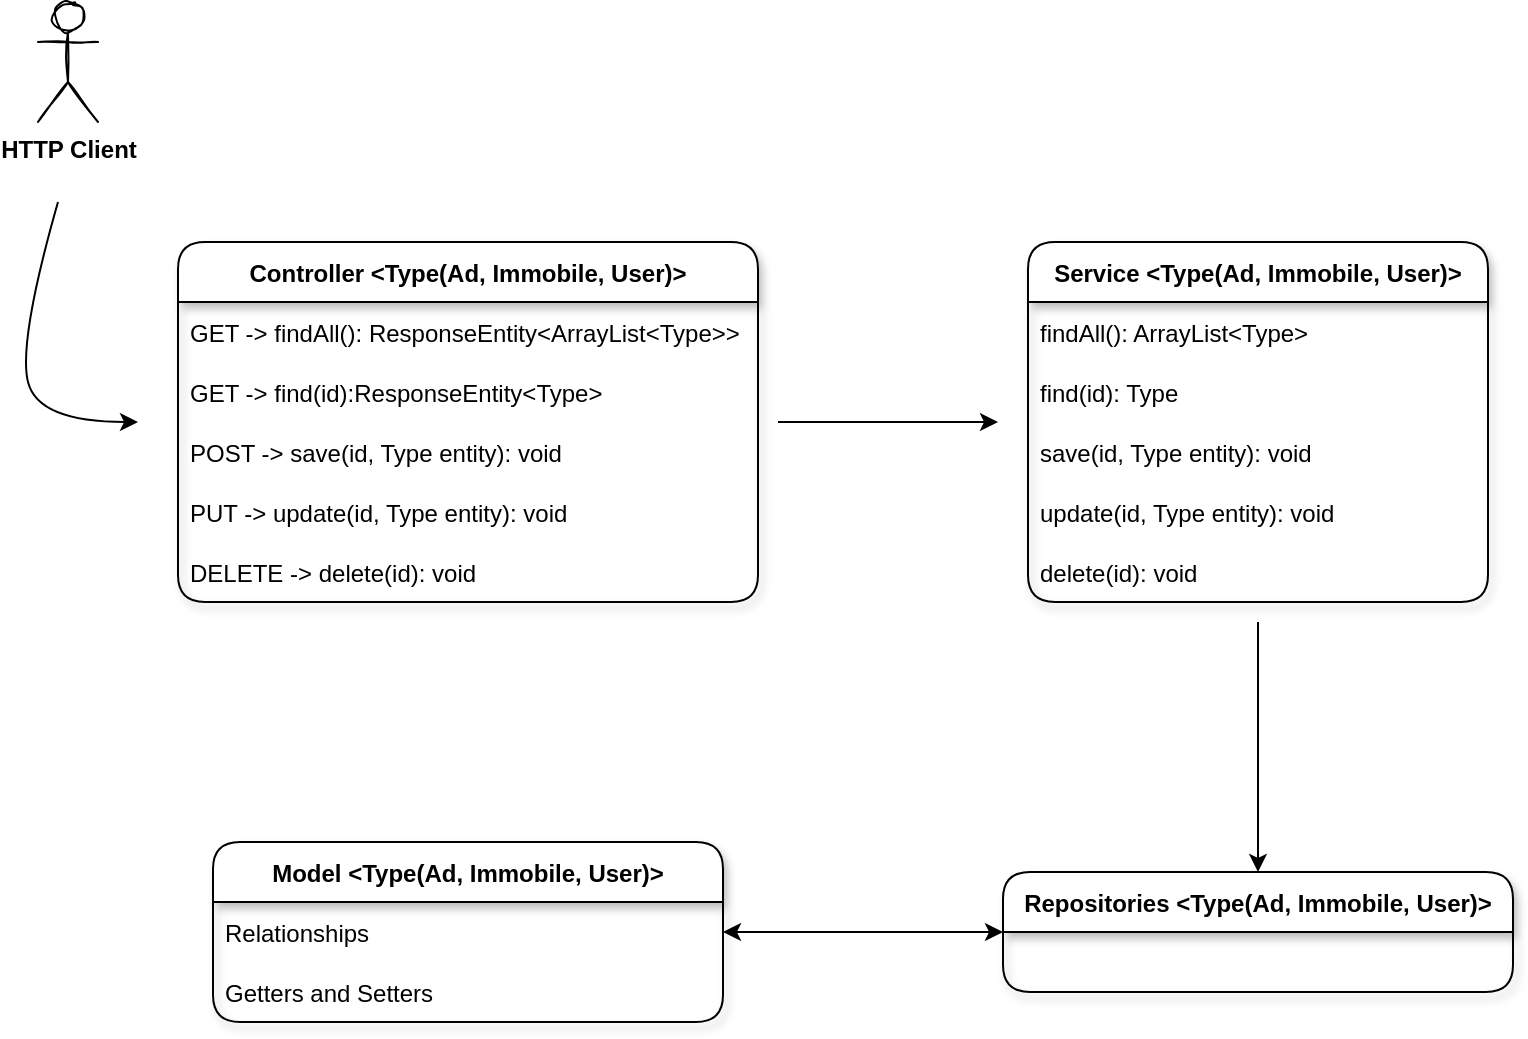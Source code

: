 <mxfile version="20.2.3" type="github">
  <diagram id="6zKff8dQVEelbUvJMKA6" name="Page-1">
    <mxGraphModel dx="1160" dy="573" grid="1" gridSize="10" guides="1" tooltips="1" connect="1" arrows="1" fold="1" page="1" pageScale="1" pageWidth="1169" pageHeight="827" math="0" shadow="0">
      <root>
        <mxCell id="0" />
        <mxCell id="1" parent="0" />
        <mxCell id="DmI-ztLGOH8mOlPQ-OH0-5" value="&lt;b&gt;HTTP Client&lt;/b&gt;" style="shape=umlActor;verticalLabelPosition=bottom;verticalAlign=top;html=1;outlineConnect=0;sketch=1;" vertex="1" parent="1">
          <mxGeometry x="90" y="80" width="30" height="60" as="geometry" />
        </mxCell>
        <mxCell id="DmI-ztLGOH8mOlPQ-OH0-6" value="Controller &lt;Type(Ad, Immobile, User)&gt;" style="swimlane;fontStyle=1;childLayout=stackLayout;horizontal=1;startSize=30;horizontalStack=0;resizeParent=1;resizeParentMax=0;resizeLast=0;collapsible=1;marginBottom=0;sketch=0;shadow=1;rounded=1;" vertex="1" parent="1">
          <mxGeometry x="160" y="200" width="290" height="180" as="geometry" />
        </mxCell>
        <mxCell id="DmI-ztLGOH8mOlPQ-OH0-7" value="GET -&gt; findAll(): ResponseEntity&lt;ArrayList&lt;Type&gt;&gt;" style="text;strokeColor=none;fillColor=none;align=left;verticalAlign=middle;spacingLeft=4;spacingRight=4;overflow=hidden;points=[[0,0.5],[1,0.5]];portConstraint=eastwest;rotatable=0;sketch=0;shadow=1;rounded=1;" vertex="1" parent="DmI-ztLGOH8mOlPQ-OH0-6">
          <mxGeometry y="30" width="290" height="30" as="geometry" />
        </mxCell>
        <mxCell id="DmI-ztLGOH8mOlPQ-OH0-8" value="GET -&gt; find(id):ResponseEntity&lt;Type&gt;" style="text;strokeColor=none;fillColor=none;align=left;verticalAlign=middle;spacingLeft=4;spacingRight=4;overflow=hidden;points=[[0,0.5],[1,0.5]];portConstraint=eastwest;rotatable=0;sketch=0;shadow=1;rounded=1;" vertex="1" parent="DmI-ztLGOH8mOlPQ-OH0-6">
          <mxGeometry y="60" width="290" height="30" as="geometry" />
        </mxCell>
        <mxCell id="DmI-ztLGOH8mOlPQ-OH0-9" value="POST -&gt; save(id, Type entity): void" style="text;strokeColor=none;fillColor=none;align=left;verticalAlign=middle;spacingLeft=4;spacingRight=4;overflow=hidden;points=[[0,0.5],[1,0.5]];portConstraint=eastwest;rotatable=0;sketch=0;shadow=1;rounded=1;" vertex="1" parent="DmI-ztLGOH8mOlPQ-OH0-6">
          <mxGeometry y="90" width="290" height="30" as="geometry" />
        </mxCell>
        <mxCell id="DmI-ztLGOH8mOlPQ-OH0-10" value="PUT -&gt; update(id, Type entity): void" style="text;strokeColor=none;fillColor=none;align=left;verticalAlign=middle;spacingLeft=4;spacingRight=4;overflow=hidden;points=[[0,0.5],[1,0.5]];portConstraint=eastwest;rotatable=0;sketch=0;shadow=1;rounded=1;" vertex="1" parent="DmI-ztLGOH8mOlPQ-OH0-6">
          <mxGeometry y="120" width="290" height="30" as="geometry" />
        </mxCell>
        <mxCell id="DmI-ztLGOH8mOlPQ-OH0-11" value="DELETE -&gt; delete(id): void" style="text;strokeColor=none;fillColor=none;align=left;verticalAlign=middle;spacingLeft=4;spacingRight=4;overflow=hidden;points=[[0,0.5],[1,0.5]];portConstraint=eastwest;rotatable=0;sketch=0;shadow=1;rounded=1;" vertex="1" parent="DmI-ztLGOH8mOlPQ-OH0-6">
          <mxGeometry y="150" width="290" height="30" as="geometry" />
        </mxCell>
        <mxCell id="DmI-ztLGOH8mOlPQ-OH0-16" value="" style="curved=1;endArrow=classic;html=1;rounded=0;" edge="1" parent="1">
          <mxGeometry width="50" height="50" relative="1" as="geometry">
            <mxPoint x="100" y="180" as="sourcePoint" />
            <mxPoint x="140" y="290" as="targetPoint" />
            <Array as="points">
              <mxPoint x="80" y="250" />
              <mxPoint x="90" y="290" />
            </Array>
          </mxGeometry>
        </mxCell>
        <mxCell id="DmI-ztLGOH8mOlPQ-OH0-18" value="Service &lt;Type(Ad, Immobile, User)&gt;" style="swimlane;fontStyle=1;childLayout=stackLayout;horizontal=1;startSize=30;horizontalStack=0;resizeParent=1;resizeParentMax=0;resizeLast=0;collapsible=1;marginBottom=0;sketch=0;shadow=1;rounded=1;" vertex="1" parent="1">
          <mxGeometry x="585" y="200" width="230" height="180" as="geometry" />
        </mxCell>
        <mxCell id="DmI-ztLGOH8mOlPQ-OH0-19" value="findAll(): ArrayList&lt;Type&gt; " style="text;strokeColor=none;fillColor=none;align=left;verticalAlign=middle;spacingLeft=4;spacingRight=4;overflow=hidden;points=[[0,0.5],[1,0.5]];portConstraint=eastwest;rotatable=0;sketch=0;shadow=1;rounded=1;" vertex="1" parent="DmI-ztLGOH8mOlPQ-OH0-18">
          <mxGeometry y="30" width="230" height="30" as="geometry" />
        </mxCell>
        <mxCell id="DmI-ztLGOH8mOlPQ-OH0-20" value="find(id): Type" style="text;strokeColor=none;fillColor=none;align=left;verticalAlign=middle;spacingLeft=4;spacingRight=4;overflow=hidden;points=[[0,0.5],[1,0.5]];portConstraint=eastwest;rotatable=0;sketch=0;shadow=1;rounded=1;" vertex="1" parent="DmI-ztLGOH8mOlPQ-OH0-18">
          <mxGeometry y="60" width="230" height="30" as="geometry" />
        </mxCell>
        <mxCell id="DmI-ztLGOH8mOlPQ-OH0-21" value="save(id, Type entity): void" style="text;strokeColor=none;fillColor=none;align=left;verticalAlign=middle;spacingLeft=4;spacingRight=4;overflow=hidden;points=[[0,0.5],[1,0.5]];portConstraint=eastwest;rotatable=0;sketch=0;shadow=1;rounded=1;" vertex="1" parent="DmI-ztLGOH8mOlPQ-OH0-18">
          <mxGeometry y="90" width="230" height="30" as="geometry" />
        </mxCell>
        <mxCell id="DmI-ztLGOH8mOlPQ-OH0-22" value="update(id, Type entity): void" style="text;strokeColor=none;fillColor=none;align=left;verticalAlign=middle;spacingLeft=4;spacingRight=4;overflow=hidden;points=[[0,0.5],[1,0.5]];portConstraint=eastwest;rotatable=0;sketch=0;shadow=1;rounded=1;" vertex="1" parent="DmI-ztLGOH8mOlPQ-OH0-18">
          <mxGeometry y="120" width="230" height="30" as="geometry" />
        </mxCell>
        <mxCell id="DmI-ztLGOH8mOlPQ-OH0-23" value="delete(id): void" style="text;strokeColor=none;fillColor=none;align=left;verticalAlign=middle;spacingLeft=4;spacingRight=4;overflow=hidden;points=[[0,0.5],[1,0.5]];portConstraint=eastwest;rotatable=0;sketch=0;shadow=1;rounded=1;" vertex="1" parent="DmI-ztLGOH8mOlPQ-OH0-18">
          <mxGeometry y="150" width="230" height="30" as="geometry" />
        </mxCell>
        <mxCell id="DmI-ztLGOH8mOlPQ-OH0-24" value="" style="endArrow=classic;html=1;rounded=0;" edge="1" parent="1">
          <mxGeometry width="50" height="50" relative="1" as="geometry">
            <mxPoint x="460" y="290" as="sourcePoint" />
            <mxPoint x="570" y="290" as="targetPoint" />
          </mxGeometry>
        </mxCell>
        <mxCell id="DmI-ztLGOH8mOlPQ-OH0-26" value="Repositories &lt;Type(Ad, Immobile, User)&gt;" style="swimlane;fontStyle=1;childLayout=stackLayout;horizontal=1;startSize=30;horizontalStack=0;resizeParent=1;resizeParentMax=0;resizeLast=0;collapsible=1;marginBottom=0;sketch=0;shadow=1;rounded=1;" vertex="1" parent="1">
          <mxGeometry x="572.5" y="515" width="255" height="60" as="geometry" />
        </mxCell>
        <mxCell id="DmI-ztLGOH8mOlPQ-OH0-32" value="" style="endArrow=classic;html=1;rounded=0;entryX=0.5;entryY=0;entryDx=0;entryDy=0;" edge="1" parent="1" target="DmI-ztLGOH8mOlPQ-OH0-26">
          <mxGeometry width="50" height="50" relative="1" as="geometry">
            <mxPoint x="700" y="390" as="sourcePoint" />
            <mxPoint x="472.5" y="400" as="targetPoint" />
          </mxGeometry>
        </mxCell>
        <mxCell id="DmI-ztLGOH8mOlPQ-OH0-33" value="Model &lt;Type(Ad, Immobile, User)&gt;" style="swimlane;fontStyle=1;childLayout=stackLayout;horizontal=1;startSize=30;horizontalStack=0;resizeParent=1;resizeParentMax=0;resizeLast=0;collapsible=1;marginBottom=0;sketch=0;shadow=1;rounded=1;" vertex="1" parent="1">
          <mxGeometry x="177.5" y="500" width="255" height="90" as="geometry" />
        </mxCell>
        <mxCell id="DmI-ztLGOH8mOlPQ-OH0-34" value="Relationships" style="text;strokeColor=none;fillColor=none;align=left;verticalAlign=middle;spacingLeft=4;spacingRight=4;overflow=hidden;points=[[0,0.5],[1,0.5]];portConstraint=eastwest;rotatable=0;sketch=0;shadow=1;rounded=1;" vertex="1" parent="DmI-ztLGOH8mOlPQ-OH0-33">
          <mxGeometry y="30" width="255" height="30" as="geometry" />
        </mxCell>
        <mxCell id="DmI-ztLGOH8mOlPQ-OH0-35" value="Getters and Setters" style="text;strokeColor=none;fillColor=none;align=left;verticalAlign=middle;spacingLeft=4;spacingRight=4;overflow=hidden;points=[[0,0.5],[1,0.5]];portConstraint=eastwest;rotatable=0;sketch=0;shadow=1;rounded=1;" vertex="1" parent="DmI-ztLGOH8mOlPQ-OH0-33">
          <mxGeometry y="60" width="255" height="30" as="geometry" />
        </mxCell>
        <mxCell id="DmI-ztLGOH8mOlPQ-OH0-38" value="" style="endArrow=classic;startArrow=classic;html=1;rounded=0;exitX=0;exitY=0.5;exitDx=0;exitDy=0;entryX=1;entryY=0.5;entryDx=0;entryDy=0;" edge="1" parent="1" source="DmI-ztLGOH8mOlPQ-OH0-26" target="DmI-ztLGOH8mOlPQ-OH0-34">
          <mxGeometry width="50" height="50" relative="1" as="geometry">
            <mxPoint x="530" y="510" as="sourcePoint" />
            <mxPoint x="580" y="460" as="targetPoint" />
          </mxGeometry>
        </mxCell>
      </root>
    </mxGraphModel>
  </diagram>
</mxfile>
